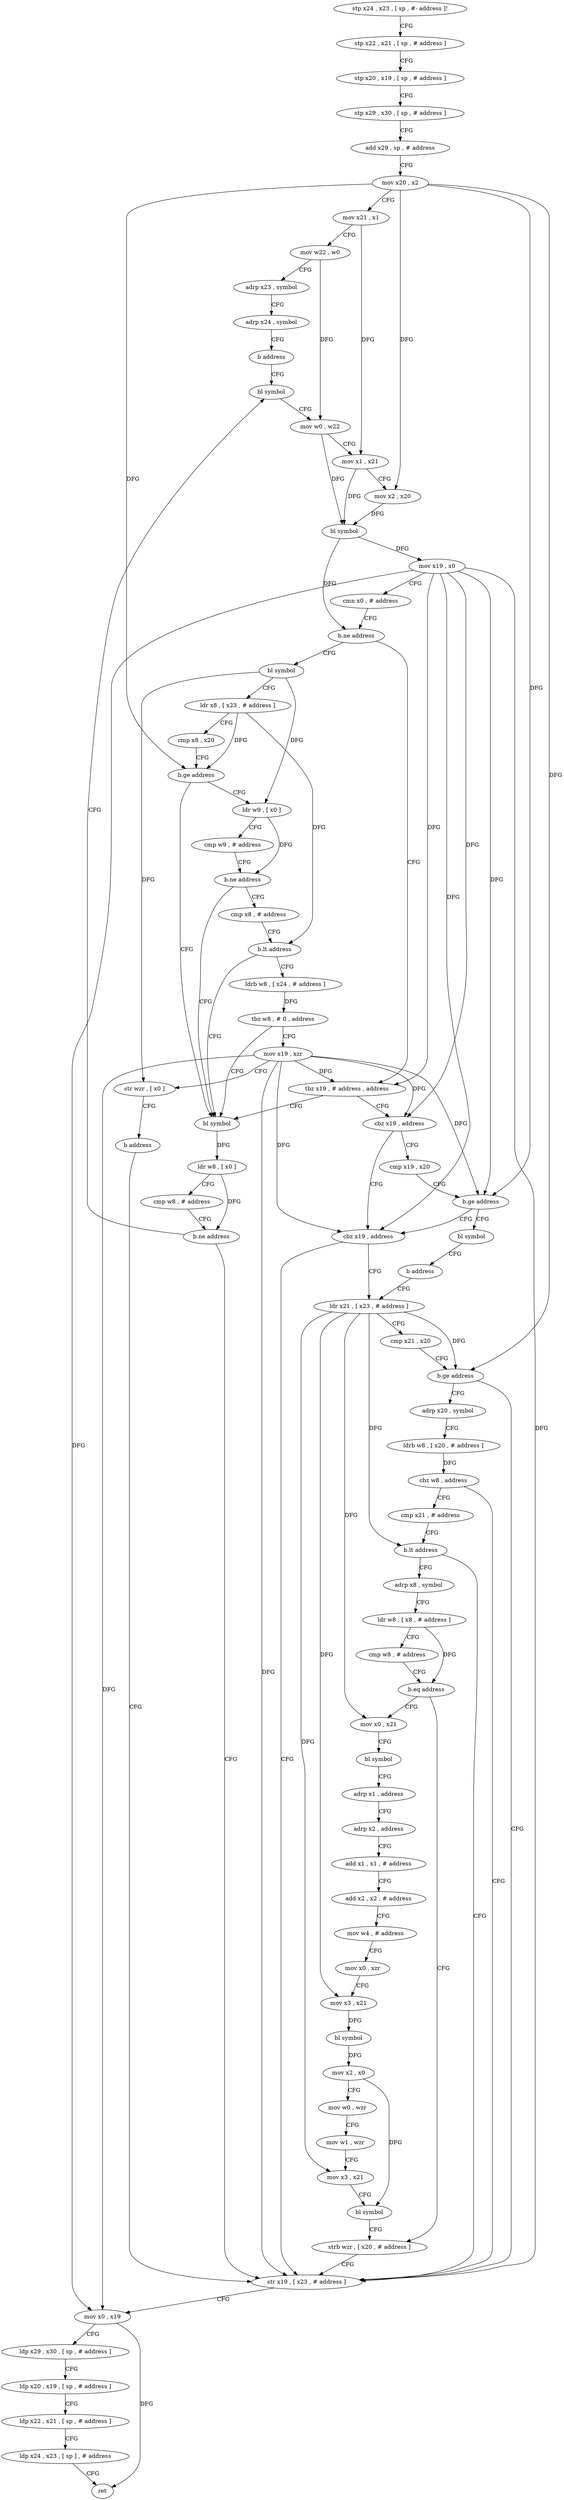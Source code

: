 digraph "func" {
"4211344" [label = "stp x24 , x23 , [ sp , #- address ]!" ]
"4211348" [label = "stp x22 , x21 , [ sp , # address ]" ]
"4211352" [label = "stp x20 , x19 , [ sp , # address ]" ]
"4211356" [label = "stp x29 , x30 , [ sp , # address ]" ]
"4211360" [label = "add x29 , sp , # address" ]
"4211364" [label = "mov x20 , x2" ]
"4211368" [label = "mov x21 , x1" ]
"4211372" [label = "mov w22 , w0" ]
"4211376" [label = "adrp x23 , symbol" ]
"4211380" [label = "adrp x24 , symbol" ]
"4211384" [label = "b address" ]
"4211408" [label = "bl symbol" ]
"4211412" [label = "mov w0 , w22" ]
"4211416" [label = "mov x1 , x21" ]
"4211420" [label = "mov x2 , x20" ]
"4211424" [label = "bl symbol" ]
"4211428" [label = "mov x19 , x0" ]
"4211432" [label = "cmn x0 , # address" ]
"4211436" [label = "b.ne address" ]
"4211388" [label = "tbz x19 , # address , address" ]
"4211440" [label = "bl symbol" ]
"4211496" [label = "cbz x19 , address" ]
"4211392" [label = "bl symbol" ]
"4211444" [label = "ldr x8 , [ x23 , # address ]" ]
"4211448" [label = "cmp x8 , x20" ]
"4211452" [label = "b.ge address" ]
"4211456" [label = "ldr w9 , [ x0 ]" ]
"4211516" [label = "cbz x19 , address" ]
"4211500" [label = "cmp x19 , x20" ]
"4211396" [label = "ldr w8 , [ x0 ]" ]
"4211400" [label = "cmp w8 , # address" ]
"4211404" [label = "b.ne address" ]
"4211632" [label = "str x19 , [ x23 , # address ]" ]
"4211460" [label = "cmp w9 , # address" ]
"4211464" [label = "b.ne address" ]
"4211468" [label = "cmp x8 , # address" ]
"4211520" [label = "ldr x21 , [ x23 , # address ]" ]
"4211504" [label = "b.ge address" ]
"4211508" [label = "bl symbol" ]
"4211636" [label = "mov x0 , x19" ]
"4211640" [label = "ldp x29 , x30 , [ sp , # address ]" ]
"4211644" [label = "ldp x20 , x19 , [ sp , # address ]" ]
"4211648" [label = "ldp x22 , x21 , [ sp , # address ]" ]
"4211652" [label = "ldp x24 , x23 , [ sp ] , # address" ]
"4211656" [label = "ret" ]
"4211472" [label = "b.lt address" ]
"4211476" [label = "ldrb w8 , [ x24 , # address ]" ]
"4211524" [label = "cmp x21 , x20" ]
"4211528" [label = "b.ge address" ]
"4211532" [label = "adrp x20 , symbol" ]
"4211512" [label = "b address" ]
"4211480" [label = "tbz w8 , # 0 , address" ]
"4211484" [label = "mov x19 , xzr" ]
"4211536" [label = "ldrb w8 , [ x20 , # address ]" ]
"4211540" [label = "cbz w8 , address" ]
"4211544" [label = "cmp x21 , # address" ]
"4211488" [label = "str wzr , [ x0 ]" ]
"4211492" [label = "b address" ]
"4211548" [label = "b.lt address" ]
"4211552" [label = "adrp x8 , symbol" ]
"4211556" [label = "ldr w8 , [ x8 , # address ]" ]
"4211560" [label = "cmp w8 , # address" ]
"4211564" [label = "b.eq address" ]
"4211628" [label = "strb wzr , [ x20 , # address ]" ]
"4211568" [label = "mov x0 , x21" ]
"4211572" [label = "bl symbol" ]
"4211576" [label = "adrp x1 , address" ]
"4211580" [label = "adrp x2 , address" ]
"4211584" [label = "add x1 , x1 , # address" ]
"4211588" [label = "add x2 , x2 , # address" ]
"4211592" [label = "mov w4 , # address" ]
"4211596" [label = "mov x0 , xzr" ]
"4211600" [label = "mov x3 , x21" ]
"4211604" [label = "bl symbol" ]
"4211608" [label = "mov x2 , x0" ]
"4211612" [label = "mov w0 , wzr" ]
"4211616" [label = "mov w1 , wzr" ]
"4211620" [label = "mov x3 , x21" ]
"4211624" [label = "bl symbol" ]
"4211344" -> "4211348" [ label = "CFG" ]
"4211348" -> "4211352" [ label = "CFG" ]
"4211352" -> "4211356" [ label = "CFG" ]
"4211356" -> "4211360" [ label = "CFG" ]
"4211360" -> "4211364" [ label = "CFG" ]
"4211364" -> "4211368" [ label = "CFG" ]
"4211364" -> "4211420" [ label = "DFG" ]
"4211364" -> "4211452" [ label = "DFG" ]
"4211364" -> "4211504" [ label = "DFG" ]
"4211364" -> "4211528" [ label = "DFG" ]
"4211368" -> "4211372" [ label = "CFG" ]
"4211368" -> "4211416" [ label = "DFG" ]
"4211372" -> "4211376" [ label = "CFG" ]
"4211372" -> "4211412" [ label = "DFG" ]
"4211376" -> "4211380" [ label = "CFG" ]
"4211380" -> "4211384" [ label = "CFG" ]
"4211384" -> "4211408" [ label = "CFG" ]
"4211408" -> "4211412" [ label = "CFG" ]
"4211412" -> "4211416" [ label = "CFG" ]
"4211412" -> "4211424" [ label = "DFG" ]
"4211416" -> "4211420" [ label = "CFG" ]
"4211416" -> "4211424" [ label = "DFG" ]
"4211420" -> "4211424" [ label = "DFG" ]
"4211424" -> "4211428" [ label = "DFG" ]
"4211424" -> "4211436" [ label = "DFG" ]
"4211428" -> "4211432" [ label = "CFG" ]
"4211428" -> "4211388" [ label = "DFG" ]
"4211428" -> "4211496" [ label = "DFG" ]
"4211428" -> "4211516" [ label = "DFG" ]
"4211428" -> "4211504" [ label = "DFG" ]
"4211428" -> "4211632" [ label = "DFG" ]
"4211428" -> "4211636" [ label = "DFG" ]
"4211432" -> "4211436" [ label = "CFG" ]
"4211436" -> "4211388" [ label = "CFG" ]
"4211436" -> "4211440" [ label = "CFG" ]
"4211388" -> "4211496" [ label = "CFG" ]
"4211388" -> "4211392" [ label = "CFG" ]
"4211440" -> "4211444" [ label = "CFG" ]
"4211440" -> "4211456" [ label = "DFG" ]
"4211440" -> "4211488" [ label = "DFG" ]
"4211496" -> "4211516" [ label = "CFG" ]
"4211496" -> "4211500" [ label = "CFG" ]
"4211392" -> "4211396" [ label = "DFG" ]
"4211444" -> "4211448" [ label = "CFG" ]
"4211444" -> "4211452" [ label = "DFG" ]
"4211444" -> "4211472" [ label = "DFG" ]
"4211448" -> "4211452" [ label = "CFG" ]
"4211452" -> "4211392" [ label = "CFG" ]
"4211452" -> "4211456" [ label = "CFG" ]
"4211456" -> "4211460" [ label = "CFG" ]
"4211456" -> "4211464" [ label = "DFG" ]
"4211516" -> "4211632" [ label = "CFG" ]
"4211516" -> "4211520" [ label = "CFG" ]
"4211500" -> "4211504" [ label = "CFG" ]
"4211396" -> "4211400" [ label = "CFG" ]
"4211396" -> "4211404" [ label = "DFG" ]
"4211400" -> "4211404" [ label = "CFG" ]
"4211404" -> "4211632" [ label = "CFG" ]
"4211404" -> "4211408" [ label = "CFG" ]
"4211632" -> "4211636" [ label = "CFG" ]
"4211460" -> "4211464" [ label = "CFG" ]
"4211464" -> "4211392" [ label = "CFG" ]
"4211464" -> "4211468" [ label = "CFG" ]
"4211468" -> "4211472" [ label = "CFG" ]
"4211520" -> "4211524" [ label = "CFG" ]
"4211520" -> "4211528" [ label = "DFG" ]
"4211520" -> "4211548" [ label = "DFG" ]
"4211520" -> "4211568" [ label = "DFG" ]
"4211520" -> "4211600" [ label = "DFG" ]
"4211520" -> "4211620" [ label = "DFG" ]
"4211504" -> "4211516" [ label = "CFG" ]
"4211504" -> "4211508" [ label = "CFG" ]
"4211508" -> "4211512" [ label = "CFG" ]
"4211636" -> "4211640" [ label = "CFG" ]
"4211636" -> "4211656" [ label = "DFG" ]
"4211640" -> "4211644" [ label = "CFG" ]
"4211644" -> "4211648" [ label = "CFG" ]
"4211648" -> "4211652" [ label = "CFG" ]
"4211652" -> "4211656" [ label = "CFG" ]
"4211472" -> "4211392" [ label = "CFG" ]
"4211472" -> "4211476" [ label = "CFG" ]
"4211476" -> "4211480" [ label = "DFG" ]
"4211524" -> "4211528" [ label = "CFG" ]
"4211528" -> "4211632" [ label = "CFG" ]
"4211528" -> "4211532" [ label = "CFG" ]
"4211532" -> "4211536" [ label = "CFG" ]
"4211512" -> "4211520" [ label = "CFG" ]
"4211480" -> "4211392" [ label = "CFG" ]
"4211480" -> "4211484" [ label = "CFG" ]
"4211484" -> "4211488" [ label = "CFG" ]
"4211484" -> "4211388" [ label = "DFG" ]
"4211484" -> "4211496" [ label = "DFG" ]
"4211484" -> "4211516" [ label = "DFG" ]
"4211484" -> "4211632" [ label = "DFG" ]
"4211484" -> "4211636" [ label = "DFG" ]
"4211484" -> "4211504" [ label = "DFG" ]
"4211536" -> "4211540" [ label = "DFG" ]
"4211540" -> "4211632" [ label = "CFG" ]
"4211540" -> "4211544" [ label = "CFG" ]
"4211544" -> "4211548" [ label = "CFG" ]
"4211488" -> "4211492" [ label = "CFG" ]
"4211492" -> "4211632" [ label = "CFG" ]
"4211548" -> "4211632" [ label = "CFG" ]
"4211548" -> "4211552" [ label = "CFG" ]
"4211552" -> "4211556" [ label = "CFG" ]
"4211556" -> "4211560" [ label = "CFG" ]
"4211556" -> "4211564" [ label = "DFG" ]
"4211560" -> "4211564" [ label = "CFG" ]
"4211564" -> "4211628" [ label = "CFG" ]
"4211564" -> "4211568" [ label = "CFG" ]
"4211628" -> "4211632" [ label = "CFG" ]
"4211568" -> "4211572" [ label = "CFG" ]
"4211572" -> "4211576" [ label = "CFG" ]
"4211576" -> "4211580" [ label = "CFG" ]
"4211580" -> "4211584" [ label = "CFG" ]
"4211584" -> "4211588" [ label = "CFG" ]
"4211588" -> "4211592" [ label = "CFG" ]
"4211592" -> "4211596" [ label = "CFG" ]
"4211596" -> "4211600" [ label = "CFG" ]
"4211600" -> "4211604" [ label = "DFG" ]
"4211604" -> "4211608" [ label = "DFG" ]
"4211608" -> "4211612" [ label = "CFG" ]
"4211608" -> "4211624" [ label = "DFG" ]
"4211612" -> "4211616" [ label = "CFG" ]
"4211616" -> "4211620" [ label = "CFG" ]
"4211620" -> "4211624" [ label = "CFG" ]
"4211624" -> "4211628" [ label = "CFG" ]
}
